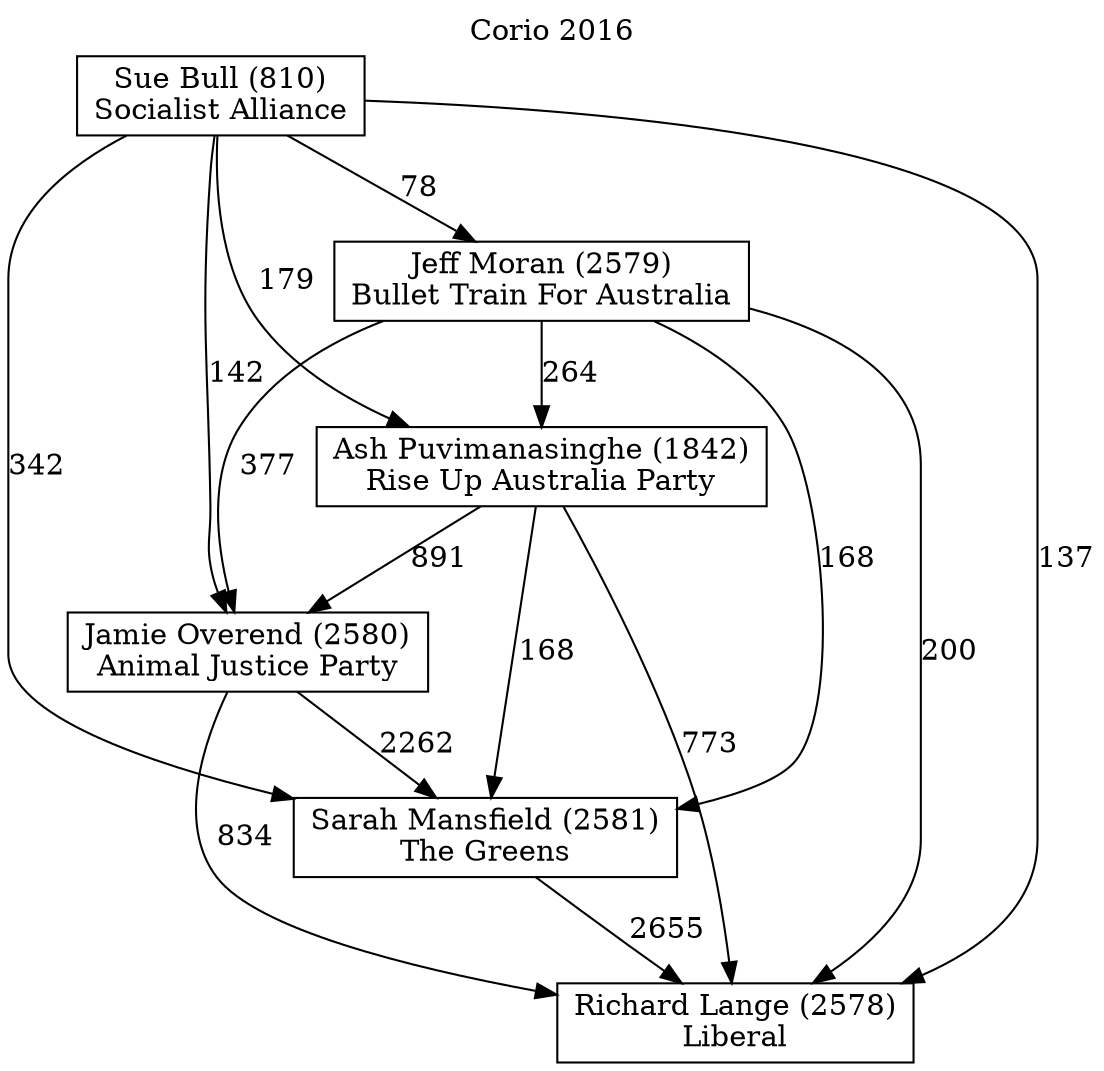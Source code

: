 // House preference flow
digraph "Richard Lange (2578)_Corio_2016" {
	graph [label="Corio 2016" labelloc=t mclimit=10]
	node [shape=box]
	"Richard Lange (2578)" [label="Richard Lange (2578)
Liberal"]
	"Jeff Moran (2579)" [label="Jeff Moran (2579)
Bullet Train For Australia"]
	"Sarah Mansfield (2581)" [label="Sarah Mansfield (2581)
The Greens"]
	"Sue Bull (810)" [label="Sue Bull (810)
Socialist Alliance"]
	"Jamie Overend (2580)" [label="Jamie Overend (2580)
Animal Justice Party"]
	"Ash Puvimanasinghe (1842)" [label="Ash Puvimanasinghe (1842)
Rise Up Australia Party"]
	"Sarah Mansfield (2581)" -> "Richard Lange (2578)" [label=2655]
	"Ash Puvimanasinghe (1842)" -> "Richard Lange (2578)" [label=773]
	"Jeff Moran (2579)" -> "Richard Lange (2578)" [label=200]
	"Ash Puvimanasinghe (1842)" -> "Sarah Mansfield (2581)" [label=168]
	"Sue Bull (810)" -> "Sarah Mansfield (2581)" [label=342]
	"Jeff Moran (2579)" -> "Ash Puvimanasinghe (1842)" [label=264]
	"Sue Bull (810)" -> "Jamie Overend (2580)" [label=142]
	"Jeff Moran (2579)" -> "Jamie Overend (2580)" [label=377]
	"Sue Bull (810)" -> "Richard Lange (2578)" [label=137]
	"Ash Puvimanasinghe (1842)" -> "Jamie Overend (2580)" [label=891]
	"Sue Bull (810)" -> "Ash Puvimanasinghe (1842)" [label=179]
	"Jamie Overend (2580)" -> "Sarah Mansfield (2581)" [label=2262]
	"Jeff Moran (2579)" -> "Sarah Mansfield (2581)" [label=168]
	"Sue Bull (810)" -> "Jeff Moran (2579)" [label=78]
	"Jamie Overend (2580)" -> "Richard Lange (2578)" [label=834]
}
